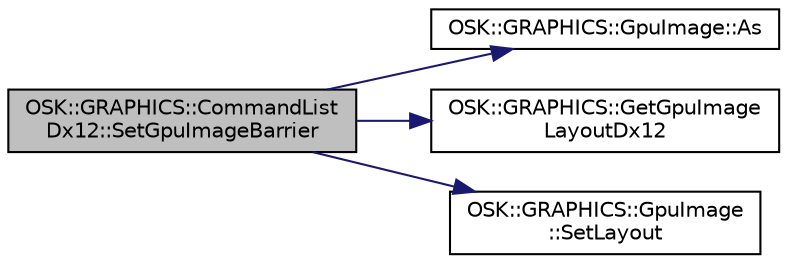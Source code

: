 digraph "OSK::GRAPHICS::CommandListDx12::SetGpuImageBarrier"
{
 // LATEX_PDF_SIZE
  edge [fontname="Helvetica",fontsize="10",labelfontname="Helvetica",labelfontsize="10"];
  node [fontname="Helvetica",fontsize="10",shape=record];
  rankdir="LR";
  Node1 [label="OSK::GRAPHICS::CommandList\lDx12::SetGpuImageBarrier",height=0.2,width=0.4,color="black", fillcolor="grey75", style="filled", fontcolor="black",tooltip="Establece un barrier que sincroniza la ejecución de comandos. Cambia el layout de la imagen."];
  Node1 -> Node2 [color="midnightblue",fontsize="10",style="solid"];
  Node2 [label="OSK::GRAPHICS::GpuImage::As",height=0.2,width=0.4,color="black", fillcolor="white", style="filled",URL="$class_o_s_k_1_1_g_r_a_p_h_i_c_s_1_1_gpu_image.html#a6bc3268b57ede5f9f0541b20d12dfea0",tooltip=" "];
  Node1 -> Node3 [color="midnightblue",fontsize="10",style="solid"];
  Node3 [label="OSK::GRAPHICS::GetGpuImage\lLayoutDx12",height=0.2,width=0.4,color="black", fillcolor="white", style="filled",URL="$namespace_o_s_k_1_1_g_r_a_p_h_i_c_s.html#acf9b4413f63c5494786640270a4fafcb",tooltip=" "];
  Node1 -> Node4 [color="midnightblue",fontsize="10",style="solid"];
  Node4 [label="OSK::GRAPHICS::GpuImage\l::SetLayout",height=0.2,width=0.4,color="black", fillcolor="white", style="filled",URL="$class_o_s_k_1_1_g_r_a_p_h_i_c_s_1_1_gpu_image.html#a97171829d26c35669ca2df87a8fc5389",tooltip="Actualiza el layout de la imagen, para que represente el layout actual."];
}
